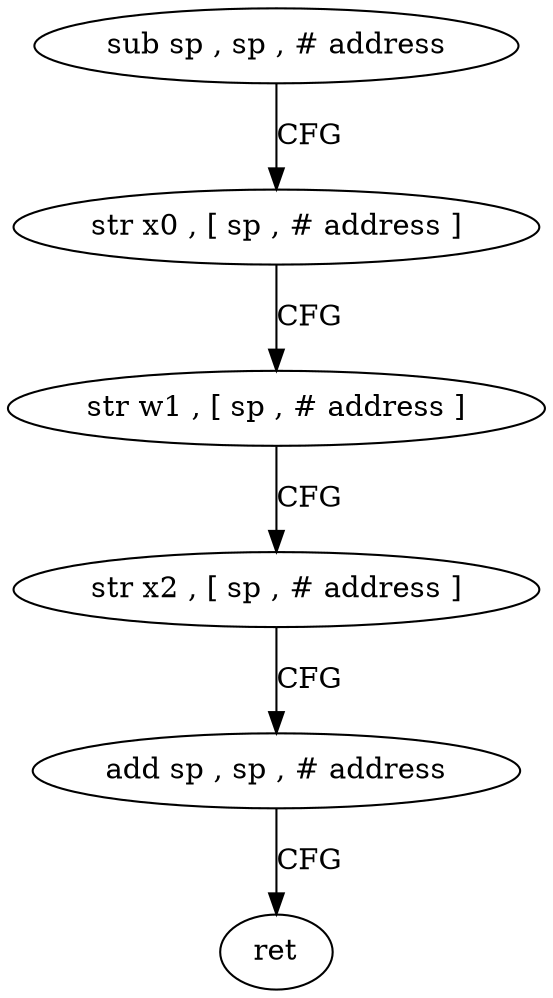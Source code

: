 digraph "func" {
"4238092" [label = "sub sp , sp , # address" ]
"4238096" [label = "str x0 , [ sp , # address ]" ]
"4238100" [label = "str w1 , [ sp , # address ]" ]
"4238104" [label = "str x2 , [ sp , # address ]" ]
"4238108" [label = "add sp , sp , # address" ]
"4238112" [label = "ret" ]
"4238092" -> "4238096" [ label = "CFG" ]
"4238096" -> "4238100" [ label = "CFG" ]
"4238100" -> "4238104" [ label = "CFG" ]
"4238104" -> "4238108" [ label = "CFG" ]
"4238108" -> "4238112" [ label = "CFG" ]
}
